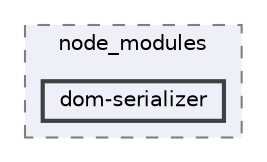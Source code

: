 digraph "pkiclassroomrescheduler/src/main/frontend/node_modules/dom-serializer"
{
 // LATEX_PDF_SIZE
  bgcolor="transparent";
  edge [fontname=Helvetica,fontsize=10,labelfontname=Helvetica,labelfontsize=10];
  node [fontname=Helvetica,fontsize=10,shape=box,height=0.2,width=0.4];
  compound=true
  subgraph clusterdir_72953eda66ccb3a2722c28e1c3e6c23b {
    graph [ bgcolor="#edf0f7", pencolor="grey50", label="node_modules", fontname=Helvetica,fontsize=10 style="filled,dashed", URL="dir_72953eda66ccb3a2722c28e1c3e6c23b.html",tooltip=""]
  dir_35e2cb178fab7c5ceca12db5cfa9bbd3 [label="dom-serializer", fillcolor="#edf0f7", color="grey25", style="filled,bold", URL="dir_35e2cb178fab7c5ceca12db5cfa9bbd3.html",tooltip=""];
  }
}
